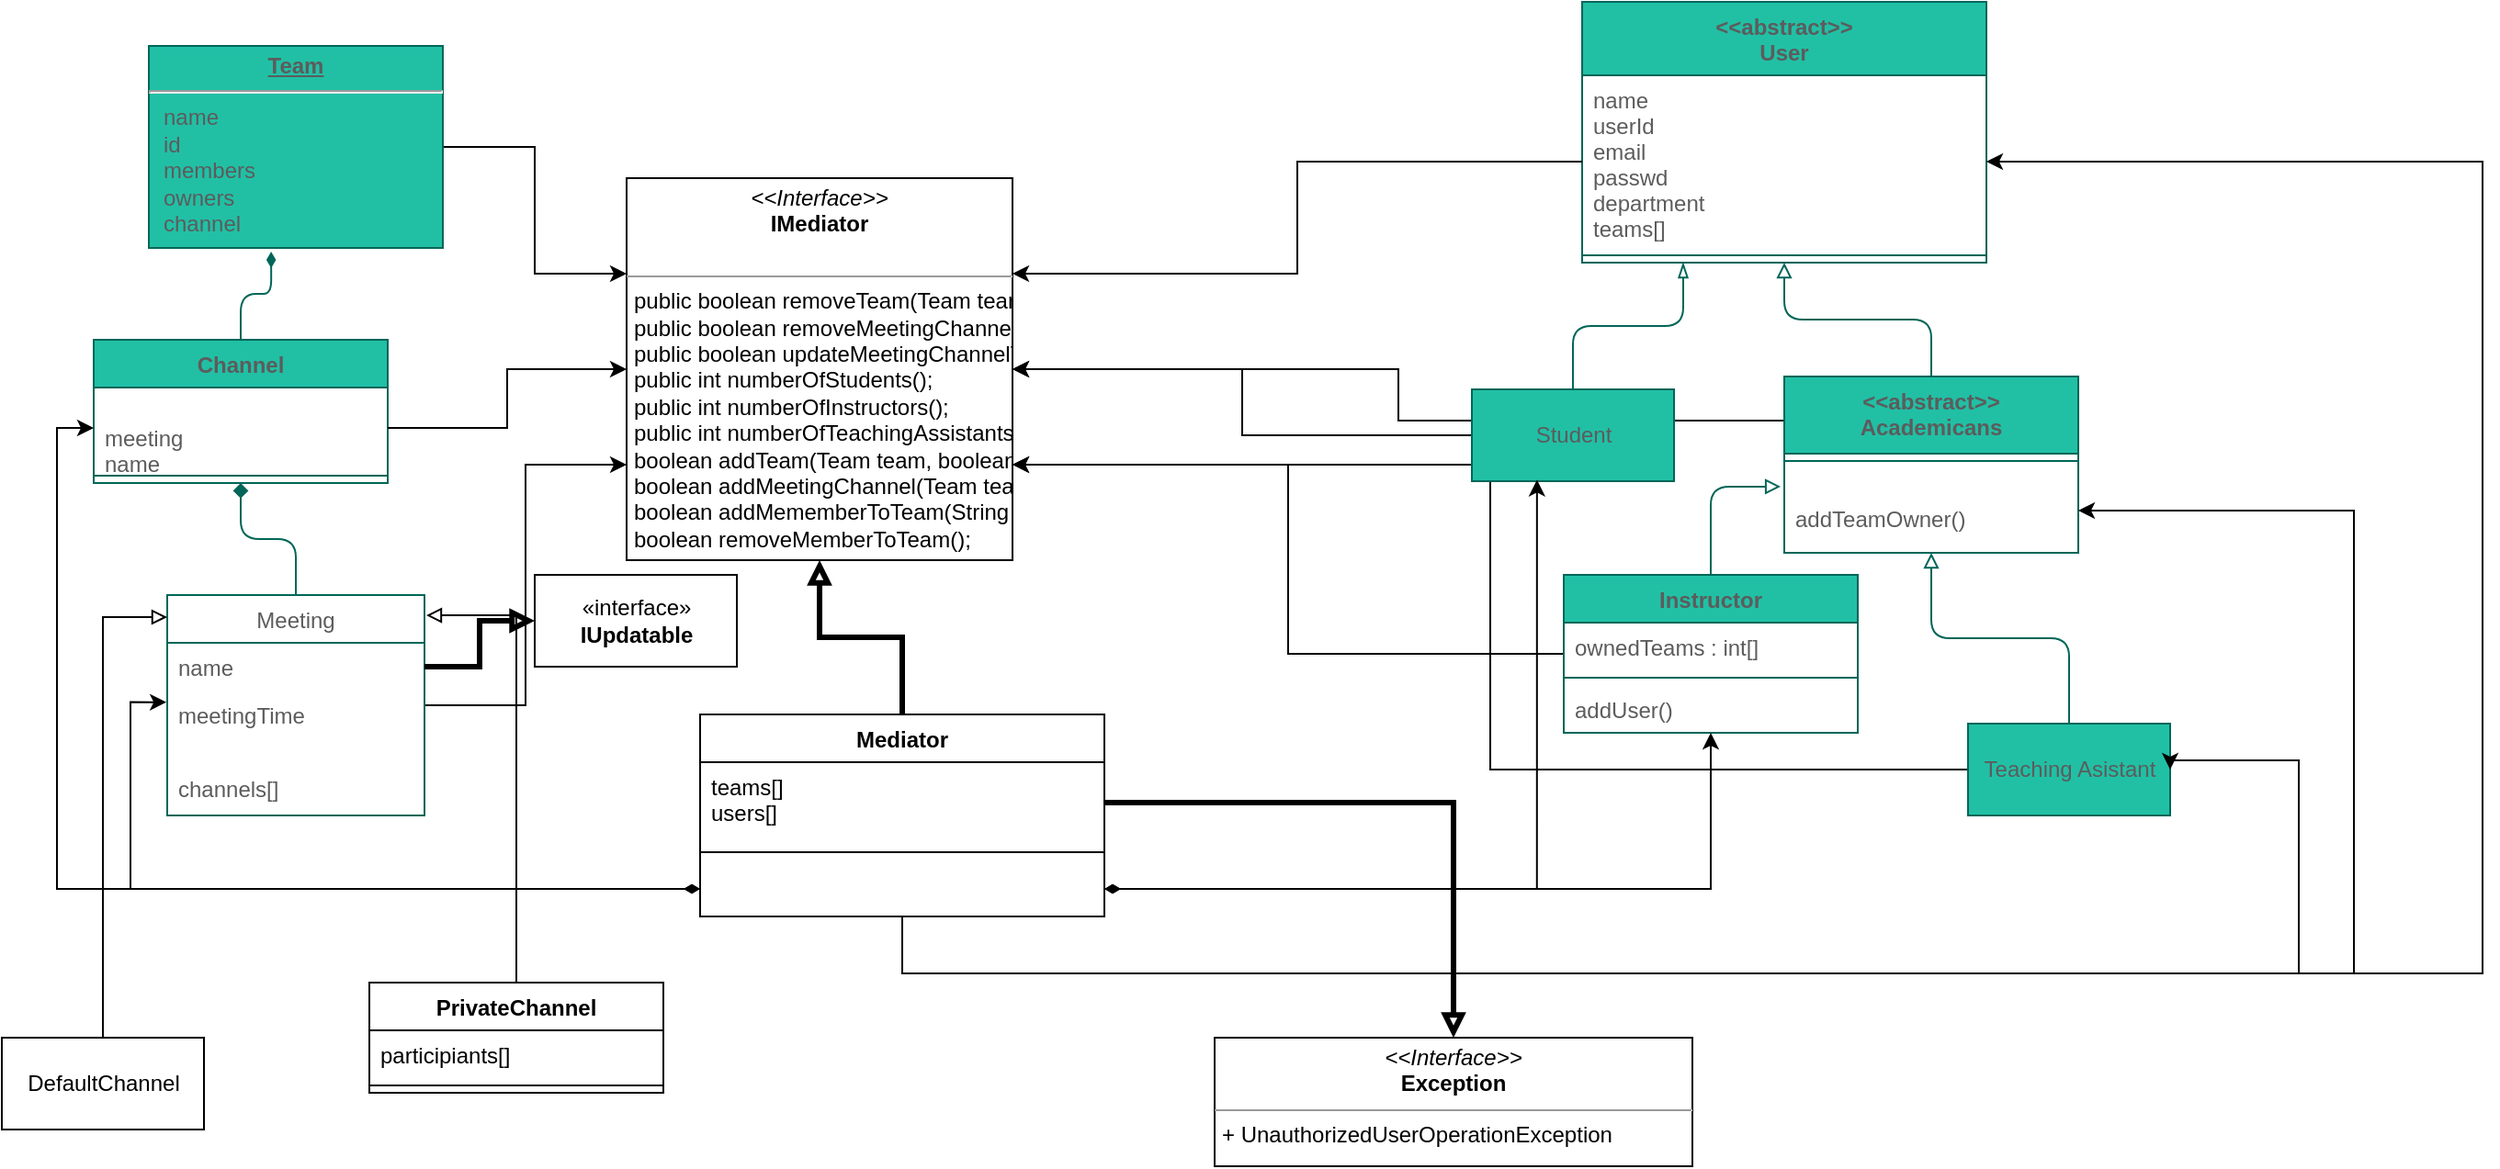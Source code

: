 <mxfile version="14.5.0" type="github">
  <diagram id="frSlsXL32v84QczZVaso" name="Page-1">
    <mxGraphModel dx="1185" dy="635" grid="1" gridSize="10" guides="1" tooltips="1" connect="1" arrows="1" fold="1" page="1" pageScale="1" pageWidth="850" pageHeight="1100" math="0" shadow="0">
      <root>
        <mxCell id="0" />
        <mxCell id="1" parent="0" />
        <mxCell id="Eu2-VZ2NSnMf42Nn7M0S-6" value="&lt;&lt;abstract&gt;&gt;&#xa;User" style="swimlane;fontStyle=1;align=center;verticalAlign=top;childLayout=stackLayout;horizontal=1;startSize=40;horizontalStack=0;resizeParent=1;resizeParentMax=0;resizeLast=0;collapsible=1;marginBottom=0;rounded=0;sketch=0;fillColor=#21C0A5;strokeColor=#006658;fontColor=#5C5C5C;" parent="1" vertex="1">
          <mxGeometry x="860" y="16" width="220" height="142" as="geometry">
            <mxRectangle x="40" y="60" width="60" height="26" as="alternateBounds" />
          </mxGeometry>
        </mxCell>
        <mxCell id="Eu2-VZ2NSnMf42Nn7M0S-7" value="name&#xa;userId&#xa;email&#xa;passwd&#xa;department&#xa;teams[]" style="text;align=left;verticalAlign=top;spacingLeft=4;spacingRight=4;overflow=hidden;rotatable=0;points=[[0,0.5],[1,0.5]];portConstraint=eastwest;fontColor=#5C5C5C;" parent="Eu2-VZ2NSnMf42Nn7M0S-6" vertex="1">
          <mxGeometry y="40" width="220" height="94" as="geometry" />
        </mxCell>
        <mxCell id="Eu2-VZ2NSnMf42Nn7M0S-8" value="" style="line;strokeWidth=1;fillColor=none;align=left;verticalAlign=middle;spacingTop=-1;spacingLeft=3;spacingRight=3;rotatable=0;labelPosition=right;points=[];portConstraint=eastwest;strokeColor=#006658;fontColor=#5C5C5C;" parent="Eu2-VZ2NSnMf42Nn7M0S-6" vertex="1">
          <mxGeometry y="134" width="220" height="8" as="geometry" />
        </mxCell>
        <mxCell id="7nu4Bx274fvl5vmak-Ca-19" style="edgeStyle=orthogonalEdgeStyle;rounded=0;orthogonalLoop=1;jettySize=auto;html=1;endArrow=classic;endFill=1;entryX=0;entryY=0.25;entryDx=0;entryDy=0;" parent="1" source="Eu2-VZ2NSnMf42Nn7M0S-11" target="7nu4Bx274fvl5vmak-Ca-15" edge="1">
          <mxGeometry relative="1" as="geometry">
            <mxPoint x="350" y="170" as="targetPoint" />
          </mxGeometry>
        </mxCell>
        <mxCell id="Eu2-VZ2NSnMf42Nn7M0S-11" value="&lt;p style=&quot;margin: 0px ; margin-top: 4px ; text-align: center ; text-decoration: underline&quot;&gt;&lt;b&gt;Team&lt;/b&gt;&lt;/p&gt;&lt;hr&gt;&lt;p style=&quot;margin: 0px ; margin-left: 8px&quot;&gt;name&lt;/p&gt;&lt;p style=&quot;margin: 0px ; margin-left: 8px&quot;&gt;id&lt;/p&gt;&lt;p style=&quot;margin: 0px ; margin-left: 8px&quot;&gt;members&lt;/p&gt;&lt;p style=&quot;margin: 0px ; margin-left: 8px&quot;&gt;owners&lt;/p&gt;&lt;p style=&quot;margin: 0px ; margin-left: 8px&quot;&gt;channel&lt;/p&gt;" style="verticalAlign=top;align=left;overflow=fill;fontSize=12;fontFamily=Helvetica;html=1;rounded=0;sketch=0;strokeColor=#006658;fillColor=#21C0A5;fontColor=#5C5C5C;" parent="1" vertex="1">
          <mxGeometry x="80" y="40" width="160" height="110" as="geometry" />
        </mxCell>
        <mxCell id="Eu2-VZ2NSnMf42Nn7M0S-36" style="edgeStyle=orthogonalEdgeStyle;curved=0;rounded=1;sketch=0;orthogonalLoop=1;jettySize=auto;html=1;entryX=0.416;entryY=1.018;entryDx=0;entryDy=0;entryPerimeter=0;endArrow=diamondThin;endFill=1;strokeColor=#006658;fillColor=#21C0A5;fontColor=#5C5C5C;" parent="1" source="Eu2-VZ2NSnMf42Nn7M0S-13" target="Eu2-VZ2NSnMf42Nn7M0S-11" edge="1">
          <mxGeometry relative="1" as="geometry" />
        </mxCell>
        <mxCell id="Eu2-VZ2NSnMf42Nn7M0S-13" value="Channel" style="swimlane;fontStyle=1;align=center;verticalAlign=top;childLayout=stackLayout;horizontal=1;startSize=26;horizontalStack=0;resizeParent=1;resizeParentMax=0;resizeLast=0;collapsible=1;marginBottom=0;rounded=0;sketch=0;strokeColor=#006658;fillColor=#21C0A5;fontColor=#5C5C5C;" parent="1" vertex="1">
          <mxGeometry x="50" y="200" width="160" height="78" as="geometry" />
        </mxCell>
        <mxCell id="Eu2-VZ2NSnMf42Nn7M0S-14" value="&#xa;meeting&#xa;name" style="text;strokeColor=none;fillColor=none;align=left;verticalAlign=top;spacingLeft=4;spacingRight=4;overflow=hidden;rotatable=0;points=[[0,0.5],[1,0.5]];portConstraint=eastwest;fontColor=#5C5C5C;" parent="Eu2-VZ2NSnMf42Nn7M0S-13" vertex="1">
          <mxGeometry y="26" width="160" height="44" as="geometry" />
        </mxCell>
        <mxCell id="Eu2-VZ2NSnMf42Nn7M0S-15" value="" style="line;strokeWidth=1;fillColor=none;align=left;verticalAlign=middle;spacingTop=-1;spacingLeft=3;spacingRight=3;rotatable=0;labelPosition=right;points=[];portConstraint=eastwest;strokeColor=#006658;fontColor=#5C5C5C;" parent="Eu2-VZ2NSnMf42Nn7M0S-13" vertex="1">
          <mxGeometry y="70" width="160" height="8" as="geometry" />
        </mxCell>
        <mxCell id="Eu2-VZ2NSnMf42Nn7M0S-37" style="edgeStyle=orthogonalEdgeStyle;curved=0;rounded=1;sketch=0;orthogonalLoop=1;jettySize=auto;html=1;endArrow=diamond;endFill=1;strokeColor=#006658;fillColor=#21C0A5;fontColor=#5C5C5C;" parent="1" source="Eu2-VZ2NSnMf42Nn7M0S-17" target="Eu2-VZ2NSnMf42Nn7M0S-13" edge="1">
          <mxGeometry relative="1" as="geometry" />
        </mxCell>
        <mxCell id="7nu4Bx274fvl5vmak-Ca-22" style="edgeStyle=orthogonalEdgeStyle;rounded=0;orthogonalLoop=1;jettySize=auto;html=1;endArrow=classic;endFill=1;entryX=0;entryY=0.75;entryDx=0;entryDy=0;" parent="1" source="Eu2-VZ2NSnMf42Nn7M0S-17" target="7nu4Bx274fvl5vmak-Ca-15" edge="1">
          <mxGeometry relative="1" as="geometry">
            <mxPoint x="300" y="250" as="targetPoint" />
          </mxGeometry>
        </mxCell>
        <mxCell id="Eu2-VZ2NSnMf42Nn7M0S-17" value="Meeting" style="swimlane;fontStyle=0;childLayout=stackLayout;horizontal=1;startSize=26;fillColor=none;horizontalStack=0;resizeParent=1;resizeParentMax=0;resizeLast=0;collapsible=1;marginBottom=0;rounded=0;sketch=0;strokeColor=#006658;fontColor=#5C5C5C;" parent="1" vertex="1">
          <mxGeometry x="90" y="339" width="140" height="120" as="geometry" />
        </mxCell>
        <mxCell id="Eu2-VZ2NSnMf42Nn7M0S-18" value="name" style="text;strokeColor=none;fillColor=none;align=left;verticalAlign=top;spacingLeft=4;spacingRight=4;overflow=hidden;rotatable=0;points=[[0,0.5],[1,0.5]];portConstraint=eastwest;fontColor=#5C5C5C;" parent="Eu2-VZ2NSnMf42Nn7M0S-17" vertex="1">
          <mxGeometry y="26" width="140" height="26" as="geometry" />
        </mxCell>
        <mxCell id="Eu2-VZ2NSnMf42Nn7M0S-19" value="meetingTime" style="text;strokeColor=none;fillColor=none;align=left;verticalAlign=top;spacingLeft=4;spacingRight=4;overflow=hidden;rotatable=0;points=[[0,0.5],[1,0.5]];portConstraint=eastwest;fontColor=#5C5C5C;" parent="Eu2-VZ2NSnMf42Nn7M0S-17" vertex="1">
          <mxGeometry y="52" width="140" height="26" as="geometry" />
        </mxCell>
        <mxCell id="Eu2-VZ2NSnMf42Nn7M0S-20" value="&#xa;channels[]" style="text;strokeColor=none;fillColor=none;align=left;verticalAlign=top;spacingLeft=4;spacingRight=4;overflow=hidden;rotatable=0;points=[[0,0.5],[1,0.5]];portConstraint=eastwest;fontColor=#5C5C5C;" parent="Eu2-VZ2NSnMf42Nn7M0S-17" vertex="1">
          <mxGeometry y="78" width="140" height="42" as="geometry" />
        </mxCell>
        <mxCell id="Eu2-VZ2NSnMf42Nn7M0S-33" style="edgeStyle=orthogonalEdgeStyle;curved=0;rounded=1;sketch=0;orthogonalLoop=1;jettySize=auto;html=1;entryX=-0.012;entryY=0.217;entryDx=0;entryDy=0;strokeColor=#006658;fillColor=#21C0A5;fontColor=#5C5C5C;endArrow=block;endFill=0;entryPerimeter=0;" parent="1" source="Eu2-VZ2NSnMf42Nn7M0S-21" target="Eu2-VZ2NSnMf42Nn7M0S-28" edge="1">
          <mxGeometry relative="1" as="geometry" />
        </mxCell>
        <mxCell id="7nu4Bx274fvl5vmak-Ca-27" style="edgeStyle=orthogonalEdgeStyle;rounded=0;orthogonalLoop=1;jettySize=auto;html=1;entryX=1;entryY=0.75;entryDx=0;entryDy=0;endArrow=classic;endFill=1;" parent="1" source="Eu2-VZ2NSnMf42Nn7M0S-21" target="7nu4Bx274fvl5vmak-Ca-15" edge="1">
          <mxGeometry relative="1" as="geometry" />
        </mxCell>
        <mxCell id="Eu2-VZ2NSnMf42Nn7M0S-21" value="Instructor" style="swimlane;fontStyle=1;align=center;verticalAlign=top;childLayout=stackLayout;horizontal=1;startSize=26;horizontalStack=0;resizeParent=1;resizeParentMax=0;resizeLast=0;collapsible=1;marginBottom=0;rounded=0;sketch=0;strokeColor=#006658;fillColor=#21C0A5;fontColor=#5C5C5C;" parent="1" vertex="1">
          <mxGeometry x="850" y="328" width="160" height="86" as="geometry">
            <mxRectangle x="850" y="378" width="100" height="26" as="alternateBounds" />
          </mxGeometry>
        </mxCell>
        <mxCell id="Eu2-VZ2NSnMf42Nn7M0S-22" value="ownedTeams : int[]" style="text;strokeColor=none;fillColor=none;align=left;verticalAlign=top;spacingLeft=4;spacingRight=4;overflow=hidden;rotatable=0;points=[[0,0.5],[1,0.5]];portConstraint=eastwest;fontColor=#5C5C5C;" parent="Eu2-VZ2NSnMf42Nn7M0S-21" vertex="1">
          <mxGeometry y="26" width="160" height="26" as="geometry" />
        </mxCell>
        <mxCell id="Eu2-VZ2NSnMf42Nn7M0S-23" value="" style="line;strokeWidth=1;fillColor=none;align=left;verticalAlign=middle;spacingTop=-1;spacingLeft=3;spacingRight=3;rotatable=0;labelPosition=right;points=[];portConstraint=eastwest;strokeColor=#006658;fontColor=#5C5C5C;" parent="Eu2-VZ2NSnMf42Nn7M0S-21" vertex="1">
          <mxGeometry y="52" width="160" height="8" as="geometry" />
        </mxCell>
        <mxCell id="Eu2-VZ2NSnMf42Nn7M0S-24" value="addUser()" style="text;strokeColor=none;fillColor=none;align=left;verticalAlign=top;spacingLeft=4;spacingRight=4;overflow=hidden;rotatable=0;points=[[0,0.5],[1,0.5]];portConstraint=eastwest;fontColor=#5C5C5C;" parent="Eu2-VZ2NSnMf42Nn7M0S-21" vertex="1">
          <mxGeometry y="60" width="160" height="26" as="geometry" />
        </mxCell>
        <mxCell id="Eu2-VZ2NSnMf42Nn7M0S-32" style="edgeStyle=orthogonalEdgeStyle;curved=0;rounded=1;sketch=0;orthogonalLoop=1;jettySize=auto;html=1;entryX=0.5;entryY=1;entryDx=0;entryDy=0;strokeColor=#006658;fillColor=#21C0A5;fontColor=#5C5C5C;endArrow=block;endFill=0;" parent="1" source="Eu2-VZ2NSnMf42Nn7M0S-25" target="Eu2-VZ2NSnMf42Nn7M0S-6" edge="1">
          <mxGeometry relative="1" as="geometry">
            <mxPoint x="990.02" y="201.008" as="targetPoint" />
          </mxGeometry>
        </mxCell>
        <mxCell id="7nu4Bx274fvl5vmak-Ca-26" style="edgeStyle=orthogonalEdgeStyle;rounded=0;orthogonalLoop=1;jettySize=auto;html=1;exitX=0;exitY=0.25;exitDx=0;exitDy=0;entryX=1;entryY=0.5;entryDx=0;entryDy=0;endArrow=classic;endFill=1;" parent="1" source="Eu2-VZ2NSnMf42Nn7M0S-25" target="7nu4Bx274fvl5vmak-Ca-15" edge="1">
          <mxGeometry relative="1" as="geometry" />
        </mxCell>
        <mxCell id="Eu2-VZ2NSnMf42Nn7M0S-25" value="&lt;&lt;abstract&gt;&gt;&#xa;Academicans" style="swimlane;fontStyle=1;align=center;verticalAlign=top;childLayout=stackLayout;horizontal=1;startSize=42;horizontalStack=0;resizeParent=1;resizeParentMax=0;resizeLast=0;collapsible=1;marginBottom=0;rounded=0;sketch=0;strokeColor=#006658;fillColor=#21C0A5;fontColor=#5C5C5C;" parent="1" vertex="1">
          <mxGeometry x="970" y="220" width="160" height="96" as="geometry">
            <mxRectangle x="640" y="278" width="90" height="26" as="alternateBounds" />
          </mxGeometry>
        </mxCell>
        <mxCell id="Eu2-VZ2NSnMf42Nn7M0S-27" value="" style="line;strokeWidth=1;fillColor=none;align=left;verticalAlign=middle;spacingTop=-1;spacingLeft=3;spacingRight=3;rotatable=0;labelPosition=right;points=[];portConstraint=eastwest;strokeColor=#006658;fontColor=#5C5C5C;" parent="Eu2-VZ2NSnMf42Nn7M0S-25" vertex="1">
          <mxGeometry y="42" width="160" height="8" as="geometry" />
        </mxCell>
        <mxCell id="Eu2-VZ2NSnMf42Nn7M0S-28" value="&#xa;addTeamOwner()" style="text;strokeColor=none;fillColor=none;align=left;verticalAlign=top;spacingLeft=4;spacingRight=4;overflow=hidden;rotatable=0;points=[[0,0.5],[1,0.5]];portConstraint=eastwest;fontColor=#5C5C5C;" parent="Eu2-VZ2NSnMf42Nn7M0S-25" vertex="1">
          <mxGeometry y="50" width="160" height="46" as="geometry" />
        </mxCell>
        <mxCell id="Eu2-VZ2NSnMf42Nn7M0S-34" style="edgeStyle=orthogonalEdgeStyle;curved=0;rounded=1;sketch=0;orthogonalLoop=1;jettySize=auto;html=1;fillColor=#21C0A5;fontColor=#5C5C5C;strokeColor=#006658;endArrow=block;endFill=0;" parent="1" source="Eu2-VZ2NSnMf42Nn7M0S-29" target="Eu2-VZ2NSnMf42Nn7M0S-25" edge="1">
          <mxGeometry relative="1" as="geometry" />
        </mxCell>
        <mxCell id="7nu4Bx274fvl5vmak-Ca-28" style="edgeStyle=orthogonalEdgeStyle;rounded=0;orthogonalLoop=1;jettySize=auto;html=1;entryX=1;entryY=0.75;entryDx=0;entryDy=0;endArrow=classic;endFill=1;" parent="1" source="Eu2-VZ2NSnMf42Nn7M0S-29" target="7nu4Bx274fvl5vmak-Ca-15" edge="1">
          <mxGeometry relative="1" as="geometry" />
        </mxCell>
        <mxCell id="Eu2-VZ2NSnMf42Nn7M0S-29" value="Teaching Asistant" style="html=1;rounded=0;sketch=0;strokeColor=#006658;fillColor=#21C0A5;fontColor=#5C5C5C;" parent="1" vertex="1">
          <mxGeometry x="1070" y="409" width="110" height="50" as="geometry" />
        </mxCell>
        <mxCell id="Eu2-VZ2NSnMf42Nn7M0S-31" style="edgeStyle=orthogonalEdgeStyle;curved=0;rounded=1;sketch=0;orthogonalLoop=1;jettySize=auto;html=1;strokeColor=#006658;fillColor=#21C0A5;fontColor=#5C5C5C;endArrow=blockThin;endFill=0;entryX=0.25;entryY=1;entryDx=0;entryDy=0;" parent="1" source="Eu2-VZ2NSnMf42Nn7M0S-30" target="Eu2-VZ2NSnMf42Nn7M0S-6" edge="1">
          <mxGeometry relative="1" as="geometry">
            <mxPoint x="952" y="201" as="targetPoint" />
          </mxGeometry>
        </mxCell>
        <mxCell id="7nu4Bx274fvl5vmak-Ca-25" style="edgeStyle=orthogonalEdgeStyle;rounded=0;orthogonalLoop=1;jettySize=auto;html=1;entryX=1;entryY=0.5;entryDx=0;entryDy=0;endArrow=classic;endFill=1;" parent="1" source="Eu2-VZ2NSnMf42Nn7M0S-30" target="7nu4Bx274fvl5vmak-Ca-15" edge="1">
          <mxGeometry relative="1" as="geometry" />
        </mxCell>
        <mxCell id="Eu2-VZ2NSnMf42Nn7M0S-30" value="Student" style="html=1;rounded=0;sketch=0;strokeColor=#006658;fillColor=#21C0A5;fontColor=#5C5C5C;" parent="1" vertex="1">
          <mxGeometry x="800" y="227" width="110" height="50" as="geometry" />
        </mxCell>
        <mxCell id="7nu4Bx274fvl5vmak-Ca-17" style="edgeStyle=orthogonalEdgeStyle;rounded=0;orthogonalLoop=1;jettySize=auto;html=1;endArrow=block;endFill=0;strokeWidth=3;" parent="1" source="7nu4Bx274fvl5vmak-Ca-1" target="7nu4Bx274fvl5vmak-Ca-15" edge="1">
          <mxGeometry relative="1" as="geometry" />
        </mxCell>
        <mxCell id="7nu4Bx274fvl5vmak-Ca-1" value="Mediator" style="swimlane;fontStyle=1;align=center;verticalAlign=top;childLayout=stackLayout;horizontal=1;startSize=26;horizontalStack=0;resizeParent=1;resizeParentMax=0;resizeLast=0;collapsible=1;marginBottom=0;" parent="1" vertex="1">
          <mxGeometry x="380" y="404" width="220" height="110" as="geometry" />
        </mxCell>
        <mxCell id="7nu4Bx274fvl5vmak-Ca-2" value="teams[]&#xa;users[]" style="text;strokeColor=none;fillColor=none;align=left;verticalAlign=top;spacingLeft=4;spacingRight=4;overflow=hidden;rotatable=0;points=[[0,0.5],[1,0.5]];portConstraint=eastwest;" parent="7nu4Bx274fvl5vmak-Ca-1" vertex="1">
          <mxGeometry y="26" width="220" height="44" as="geometry" />
        </mxCell>
        <mxCell id="7nu4Bx274fvl5vmak-Ca-3" value="" style="line;strokeWidth=1;fillColor=none;align=left;verticalAlign=middle;spacingTop=-1;spacingLeft=3;spacingRight=3;rotatable=0;labelPosition=right;points=[];portConstraint=eastwest;" parent="7nu4Bx274fvl5vmak-Ca-1" vertex="1">
          <mxGeometry y="70" width="220" height="10" as="geometry" />
        </mxCell>
        <mxCell id="7nu4Bx274fvl5vmak-Ca-4" value="   " style="text;strokeColor=none;fillColor=none;align=left;verticalAlign=top;spacingLeft=4;spacingRight=4;overflow=hidden;rotatable=0;points=[[0,0.5],[1,0.5]];portConstraint=eastwest;" parent="7nu4Bx274fvl5vmak-Ca-1" vertex="1">
          <mxGeometry y="80" width="220" height="30" as="geometry" />
        </mxCell>
        <mxCell id="7nu4Bx274fvl5vmak-Ca-15" value="&lt;p style=&quot;margin: 0px ; margin-top: 4px ; text-align: center&quot;&gt;&lt;i&gt;&amp;lt;&amp;lt;Interface&amp;gt;&amp;gt;&lt;/i&gt;&lt;br&gt;&lt;b&gt;IMediator&lt;/b&gt;&lt;/p&gt;&lt;p style=&quot;margin: 0px ; margin-left: 4px&quot;&gt;&lt;br&gt;&lt;/p&gt;&lt;hr size=&quot;1&quot;&gt;&lt;p style=&quot;margin: 0px ; margin-left: 4px&quot;&gt;public boolean removeTeam(Team team);&lt;br style=&quot;padding: 0px ; margin: 0px&quot;&gt;public boolean removeMeetingChannel(Team team, Channel channel);&lt;br style=&quot;padding: 0px ; margin: 0px&quot;&gt;public boolean updateMeetingChannelTime(String meetingTime, Channel channel, Team team);&lt;br style=&quot;padding: 0px ; margin: 0px&quot;&gt;public int numberOfStudents();&lt;br style=&quot;padding: 0px ; margin: 0px&quot;&gt;public int numberOfInstructors();&lt;br style=&quot;padding: 0px ; margin: 0px&quot;&gt;public int numberOfTeachingAssistants();&lt;br style=&quot;padding: 0px ; margin: 0px&quot;&gt;boolean addTeam(Team team, boolean isFromFile,User currentUser);&lt;br style=&quot;padding: 0px ; margin: 0px&quot;&gt;boolean addMeetingChannel(Team team,String channelName,String meetingTime, boolean isPrivate, String creator);&lt;br style=&quot;padding: 0px ; margin: 0px&quot;&gt;boolean addMememberToTeam(String id, User currentUser, Team chosenTeam1);&lt;br style=&quot;padding: 0px ; margin: 0px&quot;&gt;boolean removeMemberToTeam();&lt;br&gt;&lt;/p&gt;&lt;p style=&quot;margin: 0px ; margin-left: 4px&quot;&gt;&lt;br&gt;&lt;/p&gt;" style="verticalAlign=top;align=left;overflow=fill;fontSize=12;fontFamily=Helvetica;html=1;" parent="1" vertex="1">
          <mxGeometry x="340" y="112" width="210" height="208" as="geometry" />
        </mxCell>
        <mxCell id="7nu4Bx274fvl5vmak-Ca-21" style="edgeStyle=orthogonalEdgeStyle;rounded=0;orthogonalLoop=1;jettySize=auto;html=1;endArrow=classic;endFill=1;entryX=0;entryY=0.5;entryDx=0;entryDy=0;" parent="1" source="Eu2-VZ2NSnMf42Nn7M0S-14" target="7nu4Bx274fvl5vmak-Ca-15" edge="1">
          <mxGeometry relative="1" as="geometry">
            <mxPoint x="330" y="190" as="targetPoint" />
          </mxGeometry>
        </mxCell>
        <mxCell id="7nu4Bx274fvl5vmak-Ca-24" style="edgeStyle=orthogonalEdgeStyle;rounded=0;orthogonalLoop=1;jettySize=auto;html=1;entryX=1;entryY=0.25;entryDx=0;entryDy=0;endArrow=classic;endFill=1;" parent="1" source="Eu2-VZ2NSnMf42Nn7M0S-7" target="7nu4Bx274fvl5vmak-Ca-15" edge="1">
          <mxGeometry relative="1" as="geometry" />
        </mxCell>
        <mxCell id="7nu4Bx274fvl5vmak-Ca-29" style="edgeStyle=orthogonalEdgeStyle;rounded=0;orthogonalLoop=1;jettySize=auto;html=1;entryX=0;entryY=0.5;entryDx=0;entryDy=0;endArrow=classic;endFill=1;startArrow=diamondThin;startFill=1;" parent="1" source="7nu4Bx274fvl5vmak-Ca-4" target="Eu2-VZ2NSnMf42Nn7M0S-14" edge="1">
          <mxGeometry relative="1" as="geometry" />
        </mxCell>
        <mxCell id="7nu4Bx274fvl5vmak-Ca-30" style="edgeStyle=orthogonalEdgeStyle;rounded=0;orthogonalLoop=1;jettySize=auto;html=1;entryX=-0.003;entryY=0.244;entryDx=0;entryDy=0;entryPerimeter=0;endArrow=classic;endFill=1;startArrow=diamondThin;startFill=1;" parent="1" source="7nu4Bx274fvl5vmak-Ca-4" target="Eu2-VZ2NSnMf42Nn7M0S-19" edge="1">
          <mxGeometry relative="1" as="geometry" />
        </mxCell>
        <mxCell id="7nu4Bx274fvl5vmak-Ca-31" style="edgeStyle=orthogonalEdgeStyle;rounded=0;orthogonalLoop=1;jettySize=auto;html=1;endArrow=classic;endFill=1;entryX=1;entryY=0.5;entryDx=0;entryDy=0;" parent="1" source="7nu4Bx274fvl5vmak-Ca-4" target="Eu2-VZ2NSnMf42Nn7M0S-7" edge="1">
          <mxGeometry relative="1" as="geometry">
            <mxPoint x="1262.353" y="110" as="targetPoint" />
            <Array as="points">
              <mxPoint x="1350" y="545" />
              <mxPoint x="1350" y="103" />
            </Array>
          </mxGeometry>
        </mxCell>
        <mxCell id="7nu4Bx274fvl5vmak-Ca-32" style="edgeStyle=orthogonalEdgeStyle;rounded=0;orthogonalLoop=1;jettySize=auto;html=1;endArrow=classic;endFill=1;entryX=1;entryY=0.5;entryDx=0;entryDy=0;" parent="1" source="7nu4Bx274fvl5vmak-Ca-4" target="Eu2-VZ2NSnMf42Nn7M0S-28" edge="1">
          <mxGeometry relative="1" as="geometry">
            <mxPoint x="1212.353" y="545" as="targetPoint" />
            <Array as="points">
              <mxPoint x="490" y="545" />
              <mxPoint x="1280" y="545" />
              <mxPoint x="1280" y="293" />
            </Array>
          </mxGeometry>
        </mxCell>
        <mxCell id="7nu4Bx274fvl5vmak-Ca-33" style="edgeStyle=orthogonalEdgeStyle;rounded=0;orthogonalLoop=1;jettySize=auto;html=1;endArrow=classic;endFill=1;entryX=1;entryY=0.5;entryDx=0;entryDy=0;" parent="1" source="7nu4Bx274fvl5vmak-Ca-4" target="Eu2-VZ2NSnMf42Nn7M0S-29" edge="1">
          <mxGeometry relative="1" as="geometry">
            <mxPoint x="1243.529" y="545" as="targetPoint" />
            <Array as="points">
              <mxPoint x="1250" y="545" />
              <mxPoint x="1250" y="429" />
            </Array>
          </mxGeometry>
        </mxCell>
        <mxCell id="7nu4Bx274fvl5vmak-Ca-34" style="edgeStyle=orthogonalEdgeStyle;rounded=0;orthogonalLoop=1;jettySize=auto;html=1;entryX=0.5;entryY=1;entryDx=0;entryDy=0;endArrow=classic;endFill=1;strokeWidth=1;startArrow=diamondThin;startFill=1;" parent="1" source="7nu4Bx274fvl5vmak-Ca-4" target="Eu2-VZ2NSnMf42Nn7M0S-21" edge="1">
          <mxGeometry relative="1" as="geometry" />
        </mxCell>
        <mxCell id="7nu4Bx274fvl5vmak-Ca-35" style="edgeStyle=orthogonalEdgeStyle;rounded=0;orthogonalLoop=1;jettySize=auto;html=1;entryX=0.322;entryY=0.984;entryDx=0;entryDy=0;entryPerimeter=0;endArrow=classic;endFill=1;startArrow=diamondThin;startFill=1;" parent="1" source="7nu4Bx274fvl5vmak-Ca-4" target="Eu2-VZ2NSnMf42Nn7M0S-30" edge="1">
          <mxGeometry relative="1" as="geometry" />
        </mxCell>
        <mxCell id="EcWiDy5T20w_fIthQefM-9" style="edgeStyle=orthogonalEdgeStyle;rounded=0;orthogonalLoop=1;jettySize=auto;html=1;entryX=1.007;entryY=0.092;entryDx=0;entryDy=0;entryPerimeter=0;endArrow=block;endFill=0;" edge="1" parent="1" source="EcWiDy5T20w_fIthQefM-5" target="Eu2-VZ2NSnMf42Nn7M0S-17">
          <mxGeometry relative="1" as="geometry" />
        </mxCell>
        <mxCell id="EcWiDy5T20w_fIthQefM-5" value="PrivateChannel" style="swimlane;fontStyle=1;align=center;verticalAlign=top;childLayout=stackLayout;horizontal=1;startSize=26;horizontalStack=0;resizeParent=1;resizeParentMax=0;resizeLast=0;collapsible=1;marginBottom=0;" vertex="1" parent="1">
          <mxGeometry x="200" y="550" width="160" height="60" as="geometry" />
        </mxCell>
        <mxCell id="EcWiDy5T20w_fIthQefM-6" value="participiants[]" style="text;strokeColor=none;fillColor=none;align=left;verticalAlign=top;spacingLeft=4;spacingRight=4;overflow=hidden;rotatable=0;points=[[0,0.5],[1,0.5]];portConstraint=eastwest;" vertex="1" parent="EcWiDy5T20w_fIthQefM-5">
          <mxGeometry y="26" width="160" height="26" as="geometry" />
        </mxCell>
        <mxCell id="EcWiDy5T20w_fIthQefM-7" value="" style="line;strokeWidth=1;fillColor=none;align=left;verticalAlign=middle;spacingTop=-1;spacingLeft=3;spacingRight=3;rotatable=0;labelPosition=right;points=[];portConstraint=eastwest;" vertex="1" parent="EcWiDy5T20w_fIthQefM-5">
          <mxGeometry y="52" width="160" height="8" as="geometry" />
        </mxCell>
        <mxCell id="EcWiDy5T20w_fIthQefM-13" style="edgeStyle=orthogonalEdgeStyle;rounded=0;orthogonalLoop=1;jettySize=auto;html=1;entryX=0;entryY=0.1;entryDx=0;entryDy=0;entryPerimeter=0;endArrow=block;endFill=0;" edge="1" parent="1" source="EcWiDy5T20w_fIthQefM-12" target="Eu2-VZ2NSnMf42Nn7M0S-17">
          <mxGeometry relative="1" as="geometry" />
        </mxCell>
        <mxCell id="EcWiDy5T20w_fIthQefM-12" value="DefaultChannel" style="html=1;" vertex="1" parent="1">
          <mxGeometry y="580" width="110" height="50" as="geometry" />
        </mxCell>
        <mxCell id="EcWiDy5T20w_fIthQefM-15" value="«interface»&lt;br&gt;&lt;b&gt;IUpdatable&lt;/b&gt;" style="html=1;" vertex="1" parent="1">
          <mxGeometry x="290" y="328" width="110" height="50" as="geometry" />
        </mxCell>
        <mxCell id="EcWiDy5T20w_fIthQefM-16" style="edgeStyle=orthogonalEdgeStyle;rounded=0;orthogonalLoop=1;jettySize=auto;html=1;endArrow=block;endFill=0;strokeWidth=3;" edge="1" parent="1" source="Eu2-VZ2NSnMf42Nn7M0S-18" target="EcWiDy5T20w_fIthQefM-15">
          <mxGeometry relative="1" as="geometry" />
        </mxCell>
        <mxCell id="EcWiDy5T20w_fIthQefM-22" value="&lt;p style=&quot;margin: 0px ; margin-top: 4px ; text-align: center&quot;&gt;&lt;i&gt;&amp;lt;&amp;lt;Interface&amp;gt;&amp;gt;&lt;/i&gt;&lt;br&gt;&lt;b&gt;Exception&lt;/b&gt;&lt;/p&gt;&lt;hr size=&quot;1&quot;&gt;&lt;p style=&quot;margin: 0px ; margin-left: 4px&quot;&gt;+&amp;nbsp;UnauthorizedUserOperationException&lt;/p&gt;" style="verticalAlign=top;align=left;overflow=fill;fontSize=12;fontFamily=Helvetica;html=1;" vertex="1" parent="1">
          <mxGeometry x="660" y="580" width="260" height="70" as="geometry" />
        </mxCell>
        <mxCell id="EcWiDy5T20w_fIthQefM-23" style="edgeStyle=orthogonalEdgeStyle;rounded=0;orthogonalLoop=1;jettySize=auto;html=1;entryX=0.5;entryY=0;entryDx=0;entryDy=0;endArrow=block;endFill=0;strokeWidth=3;" edge="1" parent="1" source="7nu4Bx274fvl5vmak-Ca-2" target="EcWiDy5T20w_fIthQefM-22">
          <mxGeometry relative="1" as="geometry" />
        </mxCell>
      </root>
    </mxGraphModel>
  </diagram>
</mxfile>
